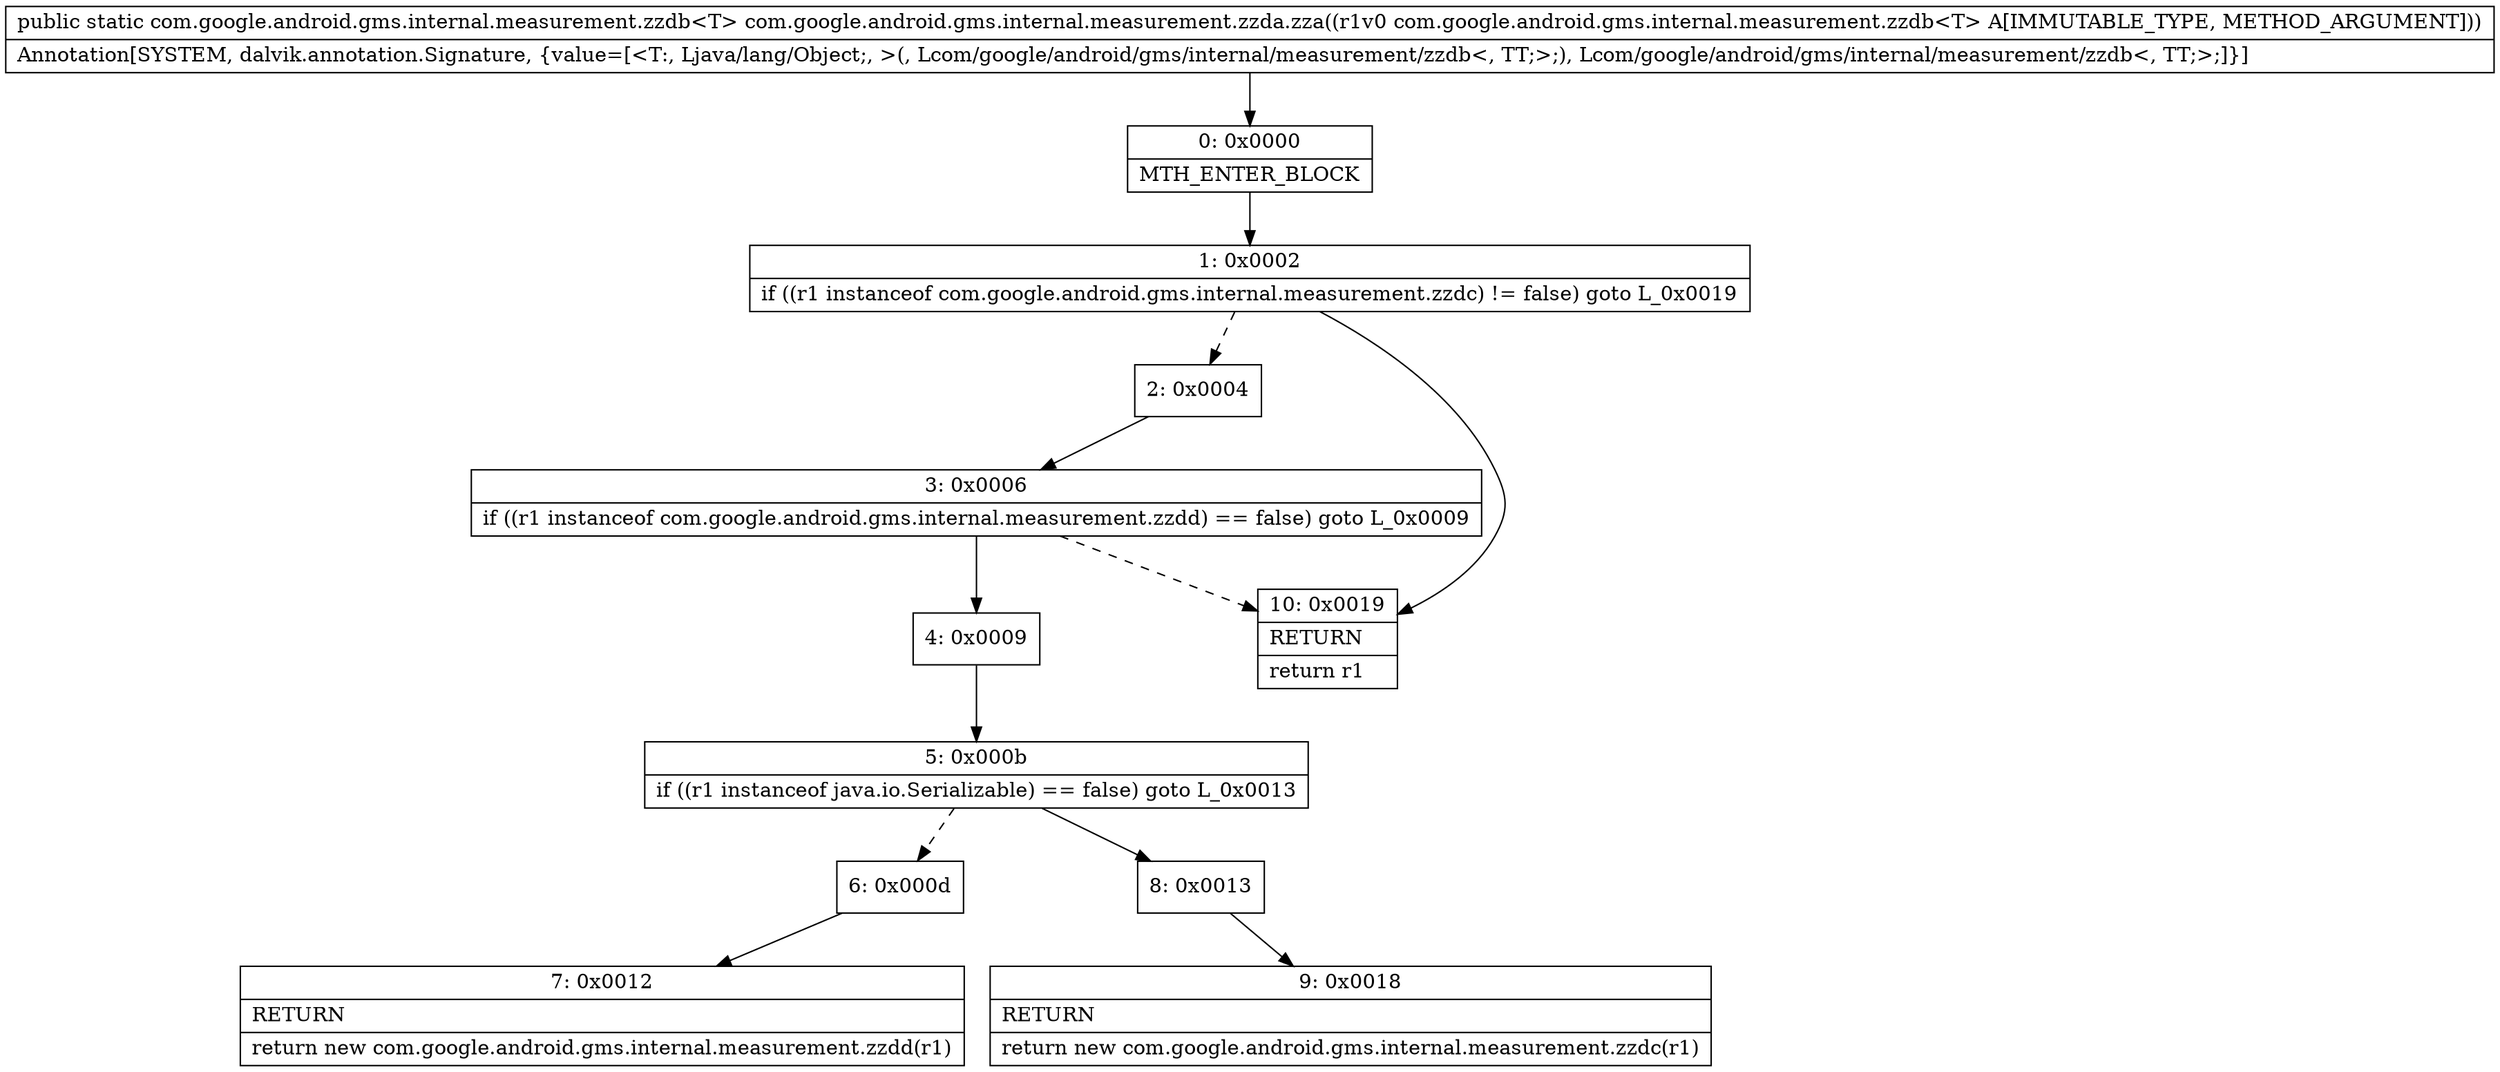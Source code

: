 digraph "CFG forcom.google.android.gms.internal.measurement.zzda.zza(Lcom\/google\/android\/gms\/internal\/measurement\/zzdb;)Lcom\/google\/android\/gms\/internal\/measurement\/zzdb;" {
Node_0 [shape=record,label="{0\:\ 0x0000|MTH_ENTER_BLOCK\l}"];
Node_1 [shape=record,label="{1\:\ 0x0002|if ((r1 instanceof com.google.android.gms.internal.measurement.zzdc) != false) goto L_0x0019\l}"];
Node_2 [shape=record,label="{2\:\ 0x0004}"];
Node_3 [shape=record,label="{3\:\ 0x0006|if ((r1 instanceof com.google.android.gms.internal.measurement.zzdd) == false) goto L_0x0009\l}"];
Node_4 [shape=record,label="{4\:\ 0x0009}"];
Node_5 [shape=record,label="{5\:\ 0x000b|if ((r1 instanceof java.io.Serializable) == false) goto L_0x0013\l}"];
Node_6 [shape=record,label="{6\:\ 0x000d}"];
Node_7 [shape=record,label="{7\:\ 0x0012|RETURN\l|return new com.google.android.gms.internal.measurement.zzdd(r1)\l}"];
Node_8 [shape=record,label="{8\:\ 0x0013}"];
Node_9 [shape=record,label="{9\:\ 0x0018|RETURN\l|return new com.google.android.gms.internal.measurement.zzdc(r1)\l}"];
Node_10 [shape=record,label="{10\:\ 0x0019|RETURN\l|return r1\l}"];
MethodNode[shape=record,label="{public static com.google.android.gms.internal.measurement.zzdb\<T\> com.google.android.gms.internal.measurement.zzda.zza((r1v0 com.google.android.gms.internal.measurement.zzdb\<T\> A[IMMUTABLE_TYPE, METHOD_ARGUMENT]))  | Annotation[SYSTEM, dalvik.annotation.Signature, \{value=[\<T:, Ljava\/lang\/Object;, \>(, Lcom\/google\/android\/gms\/internal\/measurement\/zzdb\<, TT;\>;), Lcom\/google\/android\/gms\/internal\/measurement\/zzdb\<, TT;\>;]\}]\l}"];
MethodNode -> Node_0;
Node_0 -> Node_1;
Node_1 -> Node_2[style=dashed];
Node_1 -> Node_10;
Node_2 -> Node_3;
Node_3 -> Node_4;
Node_3 -> Node_10[style=dashed];
Node_4 -> Node_5;
Node_5 -> Node_6[style=dashed];
Node_5 -> Node_8;
Node_6 -> Node_7;
Node_8 -> Node_9;
}

